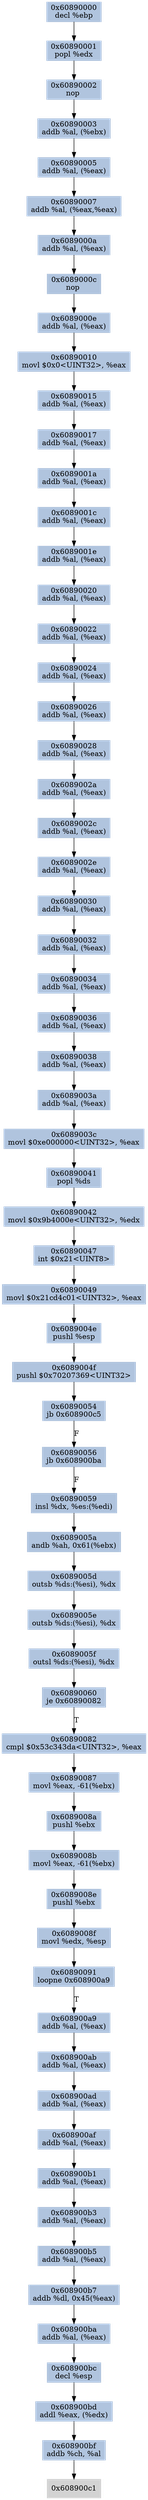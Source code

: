 digraph G {
node[shape=rectangle,style=filled,fillcolor=lightsteelblue,color=lightsteelblue]
bgcolor="transparent"
a0x60890000decl_ebp[label="0x60890000\ndecl %ebp"];
a0x60890001popl_edx[label="0x60890001\npopl %edx"];
a0x60890002nop_[label="0x60890002\nnop "];
a0x60890003addb_al_ebx_[label="0x60890003\naddb %al, (%ebx)"];
a0x60890005addb_al_eax_[label="0x60890005\naddb %al, (%eax)"];
a0x60890007addb_al_eaxeax_[label="0x60890007\naddb %al, (%eax,%eax)"];
a0x6089000aaddb_al_eax_[label="0x6089000a\naddb %al, (%eax)"];
a0x6089000cnop_[label="0x6089000c\nnop "];
a0x6089000eaddb_al_eax_[label="0x6089000e\naddb %al, (%eax)"];
a0x60890010movl_0x0UINT32_eax[label="0x60890010\nmovl $0x0<UINT32>, %eax"];
a0x60890015addb_al_eax_[label="0x60890015\naddb %al, (%eax)"];
a0x60890017addb_al_eax_[label="0x60890017\naddb %al, (%eax)"];
a0x6089001aaddb_al_eax_[label="0x6089001a\naddb %al, (%eax)"];
a0x6089001caddb_al_eax_[label="0x6089001c\naddb %al, (%eax)"];
a0x6089001eaddb_al_eax_[label="0x6089001e\naddb %al, (%eax)"];
a0x60890020addb_al_eax_[label="0x60890020\naddb %al, (%eax)"];
a0x60890022addb_al_eax_[label="0x60890022\naddb %al, (%eax)"];
a0x60890024addb_al_eax_[label="0x60890024\naddb %al, (%eax)"];
a0x60890026addb_al_eax_[label="0x60890026\naddb %al, (%eax)"];
a0x60890028addb_al_eax_[label="0x60890028\naddb %al, (%eax)"];
a0x6089002aaddb_al_eax_[label="0x6089002a\naddb %al, (%eax)"];
a0x6089002caddb_al_eax_[label="0x6089002c\naddb %al, (%eax)"];
a0x6089002eaddb_al_eax_[label="0x6089002e\naddb %al, (%eax)"];
a0x60890030addb_al_eax_[label="0x60890030\naddb %al, (%eax)"];
a0x60890032addb_al_eax_[label="0x60890032\naddb %al, (%eax)"];
a0x60890034addb_al_eax_[label="0x60890034\naddb %al, (%eax)"];
a0x60890036addb_al_eax_[label="0x60890036\naddb %al, (%eax)"];
a0x60890038addb_al_eax_[label="0x60890038\naddb %al, (%eax)"];
a0x6089003aaddb_al_eax_[label="0x6089003a\naddb %al, (%eax)"];
a0x6089003cmovl_0xe000000UINT32_eax[label="0x6089003c\nmovl $0xe000000<UINT32>, %eax"];
a0x60890041popl_ds[label="0x60890041\npopl %ds"];
a0x60890042movl_0x9b4000eUINT32_edx[label="0x60890042\nmovl $0x9b4000e<UINT32>, %edx"];
a0x60890047int_0x21UINT8[label="0x60890047\nint $0x21<UINT8>"];
a0x60890049movl_0x21cd4c01UINT32_eax[label="0x60890049\nmovl $0x21cd4c01<UINT32>, %eax"];
a0x6089004epushl_esp[label="0x6089004e\npushl %esp"];
a0x6089004fpushl_0x70207369UINT32[label="0x6089004f\npushl $0x70207369<UINT32>"];
a0x60890054jb_0x608900c5[label="0x60890054\njb 0x608900c5"];
a0x60890056jb_0x608900ba[label="0x60890056\njb 0x608900ba"];
a0x60890059insl_dx_es_edi_[label="0x60890059\ninsl %dx, %es:(%edi)"];
a0x6089005aandb_ah_0x61ebx_[label="0x6089005a\nandb %ah, 0x61(%ebx)"];
a0x6089005doutsb_ds_esi__dx[label="0x6089005d\noutsb %ds:(%esi), %dx"];
a0x6089005eoutsb_ds_esi__dx[label="0x6089005e\noutsb %ds:(%esi), %dx"];
a0x6089005foutsl_ds_esi__dx[label="0x6089005f\noutsl %ds:(%esi), %dx"];
a0x60890060je_0x60890082[label="0x60890060\nje 0x60890082"];
a0x60890082cmpl_0x53c343daUINT32_eax[label="0x60890082\ncmpl $0x53c343da<UINT32>, %eax"];
a0x60890087movl_eax__61ebx_[label="0x60890087\nmovl %eax, -61(%ebx)"];
a0x6089008apushl_ebx[label="0x6089008a\npushl %ebx"];
a0x6089008bmovl_eax__61ebx_[label="0x6089008b\nmovl %eax, -61(%ebx)"];
a0x6089008epushl_ebx[label="0x6089008e\npushl %ebx"];
a0x6089008fmovl_edx_esp[label="0x6089008f\nmovl %edx, %esp"];
a0x60890091loopne_0x608900a9[label="0x60890091\nloopne 0x608900a9"];
a0x608900a9addb_al_eax_[label="0x608900a9\naddb %al, (%eax)"];
a0x608900abaddb_al_eax_[label="0x608900ab\naddb %al, (%eax)"];
a0x608900adaddb_al_eax_[label="0x608900ad\naddb %al, (%eax)"];
a0x608900afaddb_al_eax_[label="0x608900af\naddb %al, (%eax)"];
a0x608900b1addb_al_eax_[label="0x608900b1\naddb %al, (%eax)"];
a0x608900b3addb_al_eax_[label="0x608900b3\naddb %al, (%eax)"];
a0x608900b5addb_al_eax_[label="0x608900b5\naddb %al, (%eax)"];
a0x608900b7addb_dl_0x45eax_[label="0x608900b7\naddb %dl, 0x45(%eax)"];
a0x608900baaddb_al_eax_[label="0x608900ba\naddb %al, (%eax)"];
a0x608900bcdecl_esp[label="0x608900bc\ndecl %esp"];
a0x608900bdaddl_eax_edx_[label="0x608900bd\naddl %eax, (%edx)"];
a0x608900bfaddb_ch_al[label="0x608900bf\naddb %ch, %al"];
a0x608900c1[label="0x608900c1",color="lightgrey",fillcolor="lightgrey"];
a0x60890000decl_ebp -> a0x60890001popl_edx [color="#000000"];
a0x60890001popl_edx -> a0x60890002nop_ [color="#000000"];
a0x60890002nop_ -> a0x60890003addb_al_ebx_ [color="#000000"];
a0x60890003addb_al_ebx_ -> a0x60890005addb_al_eax_ [color="#000000"];
a0x60890005addb_al_eax_ -> a0x60890007addb_al_eaxeax_ [color="#000000"];
a0x60890007addb_al_eaxeax_ -> a0x6089000aaddb_al_eax_ [color="#000000"];
a0x6089000aaddb_al_eax_ -> a0x6089000cnop_ [color="#000000"];
a0x6089000cnop_ -> a0x6089000eaddb_al_eax_ [color="#000000"];
a0x6089000eaddb_al_eax_ -> a0x60890010movl_0x0UINT32_eax [color="#000000"];
a0x60890010movl_0x0UINT32_eax -> a0x60890015addb_al_eax_ [color="#000000"];
a0x60890015addb_al_eax_ -> a0x60890017addb_al_eax_ [color="#000000"];
a0x60890017addb_al_eax_ -> a0x6089001aaddb_al_eax_ [color="#000000"];
a0x6089001aaddb_al_eax_ -> a0x6089001caddb_al_eax_ [color="#000000"];
a0x6089001caddb_al_eax_ -> a0x6089001eaddb_al_eax_ [color="#000000"];
a0x6089001eaddb_al_eax_ -> a0x60890020addb_al_eax_ [color="#000000"];
a0x60890020addb_al_eax_ -> a0x60890022addb_al_eax_ [color="#000000"];
a0x60890022addb_al_eax_ -> a0x60890024addb_al_eax_ [color="#000000"];
a0x60890024addb_al_eax_ -> a0x60890026addb_al_eax_ [color="#000000"];
a0x60890026addb_al_eax_ -> a0x60890028addb_al_eax_ [color="#000000"];
a0x60890028addb_al_eax_ -> a0x6089002aaddb_al_eax_ [color="#000000"];
a0x6089002aaddb_al_eax_ -> a0x6089002caddb_al_eax_ [color="#000000"];
a0x6089002caddb_al_eax_ -> a0x6089002eaddb_al_eax_ [color="#000000"];
a0x6089002eaddb_al_eax_ -> a0x60890030addb_al_eax_ [color="#000000"];
a0x60890030addb_al_eax_ -> a0x60890032addb_al_eax_ [color="#000000"];
a0x60890032addb_al_eax_ -> a0x60890034addb_al_eax_ [color="#000000"];
a0x60890034addb_al_eax_ -> a0x60890036addb_al_eax_ [color="#000000"];
a0x60890036addb_al_eax_ -> a0x60890038addb_al_eax_ [color="#000000"];
a0x60890038addb_al_eax_ -> a0x6089003aaddb_al_eax_ [color="#000000"];
a0x6089003aaddb_al_eax_ -> a0x6089003cmovl_0xe000000UINT32_eax [color="#000000"];
a0x6089003cmovl_0xe000000UINT32_eax -> a0x60890041popl_ds [color="#000000"];
a0x60890041popl_ds -> a0x60890042movl_0x9b4000eUINT32_edx [color="#000000"];
a0x60890042movl_0x9b4000eUINT32_edx -> a0x60890047int_0x21UINT8 [color="#000000"];
a0x60890047int_0x21UINT8 -> a0x60890049movl_0x21cd4c01UINT32_eax [color="#000000"];
a0x60890049movl_0x21cd4c01UINT32_eax -> a0x6089004epushl_esp [color="#000000"];
a0x6089004epushl_esp -> a0x6089004fpushl_0x70207369UINT32 [color="#000000"];
a0x6089004fpushl_0x70207369UINT32 -> a0x60890054jb_0x608900c5 [color="#000000"];
a0x60890054jb_0x608900c5 -> a0x60890056jb_0x608900ba [color="#000000",label="F"];
a0x60890056jb_0x608900ba -> a0x60890059insl_dx_es_edi_ [color="#000000",label="F"];
a0x60890059insl_dx_es_edi_ -> a0x6089005aandb_ah_0x61ebx_ [color="#000000"];
a0x6089005aandb_ah_0x61ebx_ -> a0x6089005doutsb_ds_esi__dx [color="#000000"];
a0x6089005doutsb_ds_esi__dx -> a0x6089005eoutsb_ds_esi__dx [color="#000000"];
a0x6089005eoutsb_ds_esi__dx -> a0x6089005foutsl_ds_esi__dx [color="#000000"];
a0x6089005foutsl_ds_esi__dx -> a0x60890060je_0x60890082 [color="#000000"];
a0x60890060je_0x60890082 -> a0x60890082cmpl_0x53c343daUINT32_eax [color="#000000",label="T"];
a0x60890082cmpl_0x53c343daUINT32_eax -> a0x60890087movl_eax__61ebx_ [color="#000000"];
a0x60890087movl_eax__61ebx_ -> a0x6089008apushl_ebx [color="#000000"];
a0x6089008apushl_ebx -> a0x6089008bmovl_eax__61ebx_ [color="#000000"];
a0x6089008bmovl_eax__61ebx_ -> a0x6089008epushl_ebx [color="#000000"];
a0x6089008epushl_ebx -> a0x6089008fmovl_edx_esp [color="#000000"];
a0x6089008fmovl_edx_esp -> a0x60890091loopne_0x608900a9 [color="#000000"];
a0x60890091loopne_0x608900a9 -> a0x608900a9addb_al_eax_ [color="#000000",label="T"];
a0x608900a9addb_al_eax_ -> a0x608900abaddb_al_eax_ [color="#000000"];
a0x608900abaddb_al_eax_ -> a0x608900adaddb_al_eax_ [color="#000000"];
a0x608900adaddb_al_eax_ -> a0x608900afaddb_al_eax_ [color="#000000"];
a0x608900afaddb_al_eax_ -> a0x608900b1addb_al_eax_ [color="#000000"];
a0x608900b1addb_al_eax_ -> a0x608900b3addb_al_eax_ [color="#000000"];
a0x608900b3addb_al_eax_ -> a0x608900b5addb_al_eax_ [color="#000000"];
a0x608900b5addb_al_eax_ -> a0x608900b7addb_dl_0x45eax_ [color="#000000"];
a0x608900b7addb_dl_0x45eax_ -> a0x608900baaddb_al_eax_ [color="#000000"];
a0x608900baaddb_al_eax_ -> a0x608900bcdecl_esp [color="#000000"];
a0x608900bcdecl_esp -> a0x608900bdaddl_eax_edx_ [color="#000000"];
a0x608900bdaddl_eax_edx_ -> a0x608900bfaddb_ch_al [color="#000000"];
a0x608900bfaddb_ch_al -> a0x608900c1 [color="#000000"];
}
